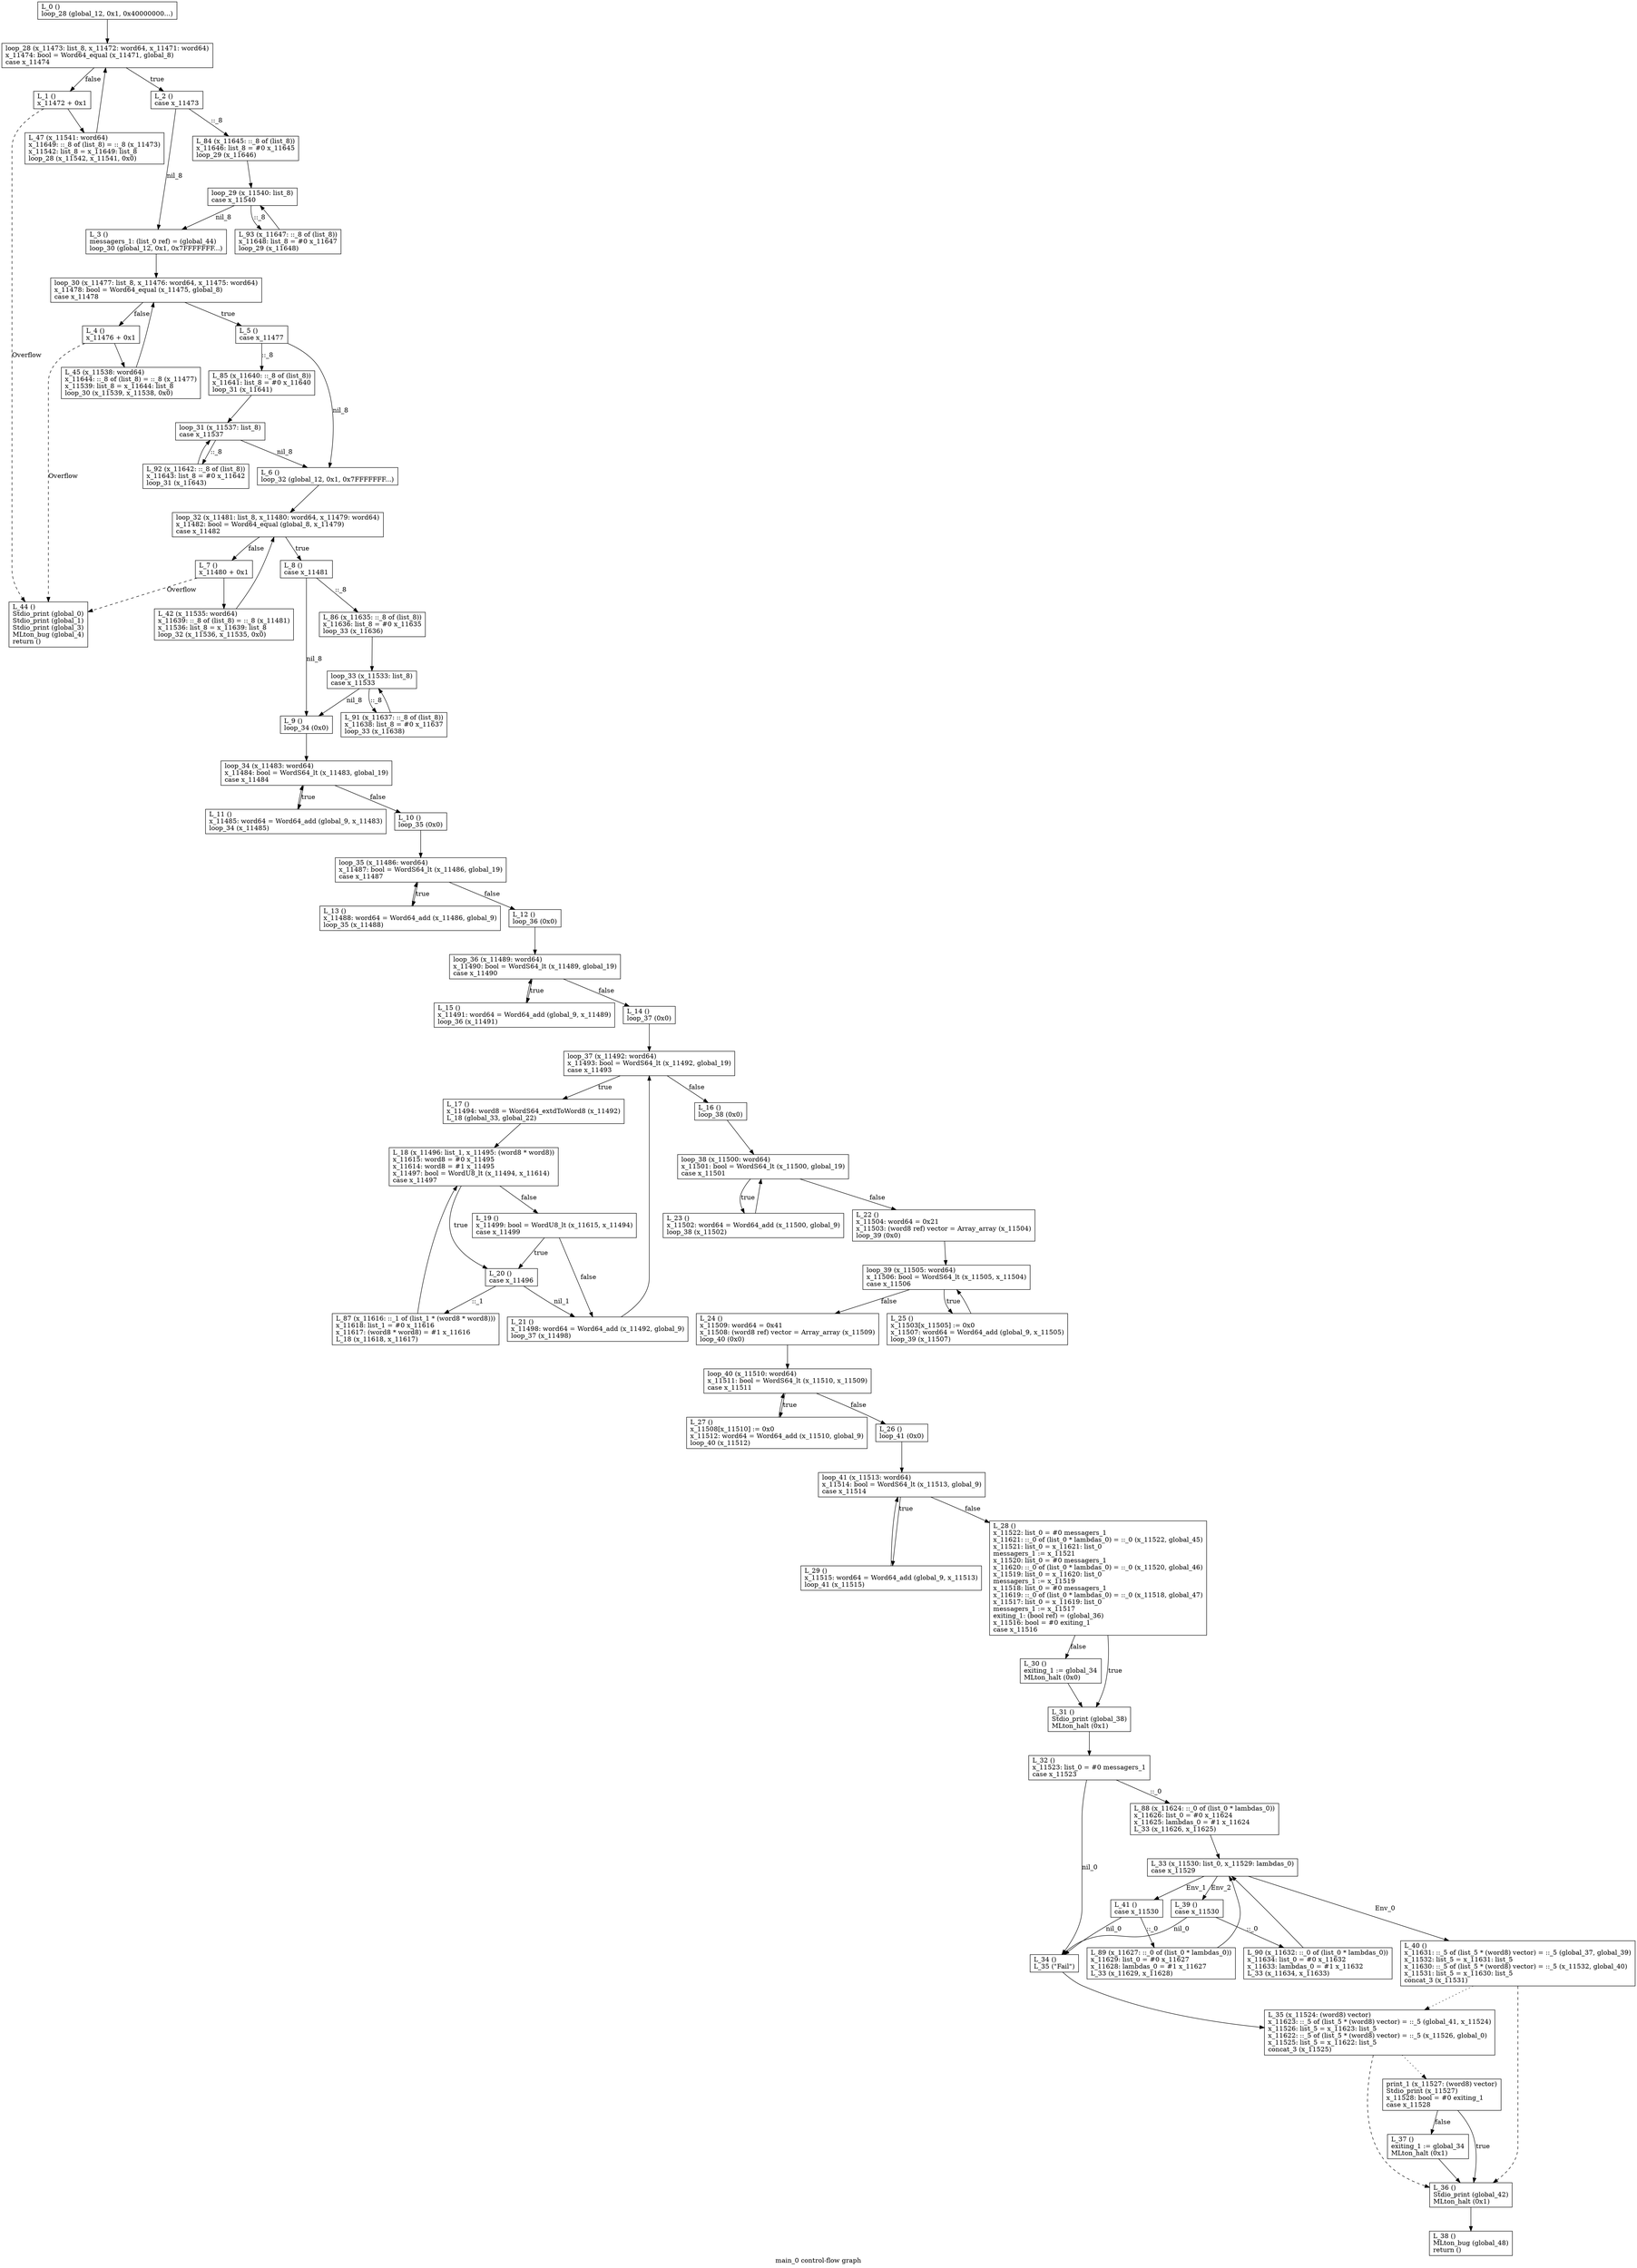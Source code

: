 // MLton gc73dc79-dirty (built Mon May 27 16:34:55 EDT 2013 on Tucker-Portable-Arch)
//   created this file on Thu Jun 13 16:50:06 2013.
// Do not edit this file.
// Flag settings: 
//    align: 8
//    atMLtons: (C-SSE, @MLton, --)
//    chunk: chunk per function
//    closureConvertGlobalize: true
//    closureConvertShrink: true
//    codegen: amd64
//    contifyIntoMain: false
//    debug: false
//    defaultChar: char8
//    defaultWideChar: widechar32
//    defaultInt: int32
//    defaultReal: real64
//    defaultWord: word32
//    diag passes: []
//    drop passes: []
//    elaborate allowConstant (default): false
//    elaborate allowConstant (enabled): true
//    elaborate allowFFI (default): true
//    elaborate allowFFI (enabled): true
//    elaborate allowPrim (default): false
//    elaborate allowPrim (enabled): true
//    elaborate allowOverload (default): false
//    elaborate allowOverload (enabled): true
//    elaborate allowRebindEquals (default): false
//    elaborate allowRebindEquals (enabled): true
//    elaborate deadCode (default): false
//    elaborate deadCode (enabled): true
//    elaborate forceUsed (default): false
//    elaborate forceUsed (enabled): true
//    elaborate ffiStr (default): 
//    elaborate ffiStr (enabled): true
//    elaborate nonexhaustiveExnMatch (default): default
//    elaborate nonexhaustiveExnMatch (enabled): true
//    elaborate nonexhaustiveMatch (default): warn
//    elaborate nonexhaustiveMatch (enabled): true
//    elaborate redundantMatch (default): warn
//    elaborate redundantMatch (enabled): true
//    elaborate resolveScope (default): strdec
//    elaborate resolveScope (enabled): true
//    elaborate sequenceNonUnit (default): ignore
//    elaborate sequenceNonUnit (enabled): true
//    elaborate warnUnused (default): false
//    elaborate warnUnused (enabled): true
//    elaborate only: false
//    emit main: true
//    export header: None
//    exn history: false
//    generated output format: executable
//    gc check: Limit
//    indentation: 3
//    inlineIntoMain: true
//    inlineLeafA: {loops = true, repeat = true, size = Some 20}
//    inlineLeafB: {loops = true, repeat = true, size = Some 40}
//    inlineNonRec: {small = 60, product = 320}
//    input file: C-SSE.ssa2.main_0.cfg.dot
//    keep CoreML: false
//    keep def use: true
//    keep dot: true
//    keep Machine: true
//    keep passes: []
//    keep RSSA: true
//    keep SSA: true
//    keep SSA2: true
//    keep SXML: true
//    keep XML: true
//    extra_: false
//    lib dir: /home/tucker/usr/lib/mlton
//    lib target dir: /home/tucker/usr/lib/mlton/targets/self
//    loop passes: 1
//    mark cards: true
//    max function size: 10000
//    mlb path vars: [{var = MLTON_ROOT, path = $(LIB_MLTON_DIR)/sml}, {var = SML_LIB, path = $(LIB_MLTON_DIR)/sml}]
//    native commented: 0
//    native live stack: false
//    native optimize: 1
//    native move hoist: true
//    native copy prop: true
//    native copy prop cutoff: 1000
//    native cutoff: 100
//    native live transfer: 8
//    native shuffle: true
//    native ieee fp: false
//    native split: Some 20000
//    optimizationPasses: [<ssa2::default>, <ssa::default>, <sxml::default>, <xml::default>]
//    polyvariance: Some {hofo = true, rounds = 2, small = 30, product = 300}
//    prefer abs paths: false
//    prof passes: []
//    profile: None
//    profile branch: false
//    profile C: []
//    profile IL: ProfileSource
//    profile include/exclude: [(Seq [Star [.], Or [Seq [Seq [[$], [(], [S], [M], [L], [_], [L], [I], [B], [)]]]], Star [.]], false)]
//    profile raise: false
//    profile stack: false
//    profile val: false
//    show basis: Some C-SSE.basis
//    show def-use: Some C-SSE.def_use
//    show types: true
//    target: self
//    target arch: AMD64
//    target OS: Linux
//    type check: false
//    verbosity: Silent
//    warn unrecognized annotation: true
//    warn deprecated features: true
//    zone cut depth: 100
digraph "main_0 control-flow graph" {
label = "main_0 control-flow graph"; { rank  = "min"; n0 }
n1 [fontcolor = "Black", shape = "box", label = "L_47 (x_11541: word64)\lx_11649: ::_8 of (list_8) = ::_8 (x_11473)\lx_11542: list_8 = x_11649: list_8\lloop_28 (x_11542, x_11541, 0x0)\l"]
n1 -> n2 [label = "\n", style = "solid"]
n3 [fontcolor = "Black", shape = "box", label = "L_93 (x_11647: ::_8 of (list_8))\lx_11648: list_8 = #0 x_11647\lloop_29 (x_11648)\l"]
n3 -> n4 [label = "\n", style = "solid"]
n4 [fontcolor = "Black", shape = "box", label = "loop_29 (x_11540: list_8)\lcase x_11540\l"]
n4 -> n3 [label = "::_8\n", style = "solid"]
n4 -> n5 [label = "nil_8\n", style = "solid"]
n6 [fontcolor = "Black", shape = "box", label = "L_45 (x_11538: word64)\lx_11644: ::_8 of (list_8) = ::_8 (x_11477)\lx_11539: list_8 = x_11644: list_8\lloop_30 (x_11539, x_11538, 0x0)\l"]
n6 -> n7 [label = "\n", style = "solid"]
n8 [fontcolor = "Black", shape = "box", label = "L_92 (x_11642: ::_8 of (list_8))\lx_11643: list_8 = #0 x_11642\lloop_31 (x_11643)\l"]
n8 -> n9 [label = "\n", style = "solid"]
n9 [fontcolor = "Black", shape = "box", label = "loop_31 (x_11537: list_8)\lcase x_11537\l"]
n9 -> n8 [label = "::_8\n", style = "solid"]
n9 -> n10 [label = "nil_8\n", style = "solid"]
n11 [fontcolor = "Black", shape = "box", label = "L_44 ()\lStdio_print (global_0)\lStdio_print (global_1)\lStdio_print (global_3)\lMLton_bug (global_4)\lreturn ()\l"]
n12 [fontcolor = "Black", shape = "box", label = "L_42 (x_11535: word64)\lx_11639: ::_8 of (list_8) = ::_8 (x_11481)\lx_11536: list_8 = x_11639: list_8\lloop_32 (x_11536, x_11535, 0x0)\l"]
n12 -> n13 [label = "\n", style = "solid"]
n14 [fontcolor = "Black", shape = "box", label = "L_91 (x_11637: ::_8 of (list_8))\lx_11638: list_8 = #0 x_11637\lloop_33 (x_11638)\l"]
n14 -> n15 [label = "\n", style = "solid"]
n15 [fontcolor = "Black", shape = "box", label = "loop_33 (x_11533: list_8)\lcase x_11533\l"]
n15 -> n14 [label = "::_8\n", style = "solid"]
n15 -> n16 [label = "nil_8\n", style = "solid"]
n17 [fontcolor = "Black", shape = "box", label = "L_90 (x_11632: ::_0 of (list_0 * lambdas_0))\lx_11634: list_0 = #0 x_11632\lx_11633: lambdas_0 = #1 x_11632\lL_33 (x_11634, x_11633)\l"]
n17 -> n18 [label = "\n", style = "solid"]
n19 [fontcolor = "Black", shape = "box", label = "L_89 (x_11627: ::_0 of (list_0 * lambdas_0))\lx_11629: list_0 = #0 x_11627\lx_11628: lambdas_0 = #1 x_11627\lL_33 (x_11629, x_11628)\l"]
n19 -> n18 [label = "\n", style = "solid"]
n20 [fontcolor = "Black", shape = "box", label = "L_39 ()\lcase x_11530\l"]
n20 -> n17 [label = "::_0\n", style = "solid"]
n20 -> n21 [label = "nil_0\n", style = "solid"]
n22 [fontcolor = "Black", shape = "box", label = "L_40 ()\lx_11631: ::_5 of (list_5 * (word8) vector) = ::_5 (global_37, global_39)\lx_11532: list_5 = x_11631: list_5\lx_11630: ::_5 of (list_5 * (word8) vector) = ::_5 (x_11532, global_40)\lx_11531: list_5 = x_11630: list_5\lconcat_3 (x_11531)\l"]
n22 -> n23 [label = "\n", style = "dashed"]
n22 -> n24 [label = "\n", style = "dotted"]
n25 [fontcolor = "Black", shape = "box", label = "L_41 ()\lcase x_11530\l"]
n25 -> n19 [label = "::_0\n", style = "solid"]
n25 -> n21 [label = "nil_0\n", style = "solid"]
n18 [fontcolor = "Black", shape = "box", label = "L_33 (x_11530: list_0, x_11529: lambdas_0)\lcase x_11529\l"]
n18 -> n20 [label = "Env_2\n", style = "solid"]
n18 -> n22 [label = "Env_0\n", style = "solid"]
n18 -> n25 [label = "Env_1\n", style = "solid"]
n26 [fontcolor = "Black", shape = "box", label = "L_38 ()\lMLton_bug (global_48)\lreturn ()\l"]
n27 [fontcolor = "Black", shape = "box", label = "L_37 ()\lexiting_1 := global_34\lMLton_halt (0x1)\l"]
n27 -> n23 [label = "\n", style = "solid"]
n23 [fontcolor = "Black", shape = "box", label = "L_36 ()\lStdio_print (global_42)\lMLton_halt (0x1)\l"]
n23 -> n26 [label = "\n", style = "solid"]
n28 [fontcolor = "Black", shape = "box", label = "print_1 (x_11527: (word8) vector)\lStdio_print (x_11527)\lx_11528: bool = #0 exiting_1\lcase x_11528\l"]
n28 -> n27 [label = "false\n", style = "solid"]
n28 -> n23 [label = "true\n", style = "solid"]
n24 [fontcolor = "Black", shape = "box", label = "L_35 (x_11524: (word8) vector)\lx_11623: ::_5 of (list_5 * (word8) vector) = ::_5 (global_41, x_11524)\lx_11526: list_5 = x_11623: list_5\lx_11622: ::_5 of (list_5 * (word8) vector) = ::_5 (x_11526, global_0)\lx_11525: list_5 = x_11622: list_5\lconcat_3 (x_11525)\l"]
n24 -> n23 [label = "\n", style = "dashed"]
n24 -> n28 [label = "\n", style = "dotted"]
n29 [fontcolor = "Black", shape = "box", label = "L_88 (x_11624: ::_0 of (list_0 * lambdas_0))\lx_11626: list_0 = #0 x_11624\lx_11625: lambdas_0 = #1 x_11624\lL_33 (x_11626, x_11625)\l"]
n29 -> n18 [label = "\n", style = "solid"]
n21 [fontcolor = "Black", shape = "box", label = "L_34 ()\lL_35 (\"Fail\")\l"]
n21 -> n24 [label = "\n", style = "solid"]
n30 [fontcolor = "Black", shape = "box", label = "L_32 ()\lx_11523: list_0 = #0 messagers_1\lcase x_11523\l"]
n30 -> n29 [label = "::_0\n", style = "solid"]
n30 -> n21 [label = "nil_0\n", style = "solid"]
n31 [fontcolor = "Black", shape = "box", label = "L_30 ()\lexiting_1 := global_34\lMLton_halt (0x0)\l"]
n31 -> n32 [label = "\n", style = "solid"]
n32 [fontcolor = "Black", shape = "box", label = "L_31 ()\lStdio_print (global_38)\lMLton_halt (0x1)\l"]
n32 -> n30 [label = "\n", style = "solid"]
n33 [fontcolor = "Black", shape = "box", label = "L_28 ()\lx_11522: list_0 = #0 messagers_1\lx_11621: ::_0 of (list_0 * lambdas_0) = ::_0 (x_11522, global_45)\lx_11521: list_0 = x_11621: list_0\lmessagers_1 := x_11521\lx_11520: list_0 = #0 messagers_1\lx_11620: ::_0 of (list_0 * lambdas_0) = ::_0 (x_11520, global_46)\lx_11519: list_0 = x_11620: list_0\lmessagers_1 := x_11519\lx_11518: list_0 = #0 messagers_1\lx_11619: ::_0 of (list_0 * lambdas_0) = ::_0 (x_11518, global_47)\lx_11517: list_0 = x_11619: list_0\lmessagers_1 := x_11517\lexiting_1: (bool ref) = (global_36)\lx_11516: bool = #0 exiting_1\lcase x_11516\l"]
n33 -> n31 [label = "false\n", style = "solid"]
n33 -> n32 [label = "true\n", style = "solid"]
n34 [fontcolor = "Black", shape = "box", label = "L_29 ()\lx_11515: word64 = Word64_add (global_9, x_11513)\lloop_41 (x_11515)\l"]
n34 -> n35 [label = "\n", style = "solid"]
n35 [fontcolor = "Black", shape = "box", label = "loop_41 (x_11513: word64)\lx_11514: bool = WordS64_lt (x_11513, global_9)\lcase x_11514\l"]
n35 -> n33 [label = "false\n", style = "solid"]
n35 -> n34 [label = "true\n", style = "solid"]
n36 [fontcolor = "Black", shape = "box", label = "L_26 ()\lloop_41 (0x0)\l"]
n36 -> n35 [label = "\n", style = "solid"]
n37 [fontcolor = "Black", shape = "box", label = "L_27 ()\lx_11508[x_11510] := 0x0\lx_11512: word64 = Word64_add (x_11510, global_9)\lloop_40 (x_11512)\l"]
n37 -> n38 [label = "\n", style = "solid"]
n38 [fontcolor = "Black", shape = "box", label = "loop_40 (x_11510: word64)\lx_11511: bool = WordS64_lt (x_11510, x_11509)\lcase x_11511\l"]
n38 -> n36 [label = "false\n", style = "solid"]
n38 -> n37 [label = "true\n", style = "solid"]
n39 [fontcolor = "Black", shape = "box", label = "L_24 ()\lx_11509: word64 = 0x41\lx_11508: (word8 ref) vector = Array_array (x_11509)\lloop_40 (0x0)\l"]
n39 -> n38 [label = "\n", style = "solid"]
n40 [fontcolor = "Black", shape = "box", label = "L_25 ()\lx_11503[x_11505] := 0x0\lx_11507: word64 = Word64_add (global_9, x_11505)\lloop_39 (x_11507)\l"]
n40 -> n41 [label = "\n", style = "solid"]
n41 [fontcolor = "Black", shape = "box", label = "loop_39 (x_11505: word64)\lx_11506: bool = WordS64_lt (x_11505, x_11504)\lcase x_11506\l"]
n41 -> n39 [label = "false\n", style = "solid"]
n41 -> n40 [label = "true\n", style = "solid"]
n42 [fontcolor = "Black", shape = "box", label = "L_22 ()\lx_11504: word64 = 0x21\lx_11503: (word8 ref) vector = Array_array (x_11504)\lloop_39 (0x0)\l"]
n42 -> n41 [label = "\n", style = "solid"]
n43 [fontcolor = "Black", shape = "box", label = "L_23 ()\lx_11502: word64 = Word64_add (x_11500, global_9)\lloop_38 (x_11502)\l"]
n43 -> n44 [label = "\n", style = "solid"]
n44 [fontcolor = "Black", shape = "box", label = "loop_38 (x_11500: word64)\lx_11501: bool = WordS64_lt (x_11500, global_19)\lcase x_11501\l"]
n44 -> n42 [label = "false\n", style = "solid"]
n44 -> n43 [label = "true\n", style = "solid"]
n45 [fontcolor = "Black", shape = "box", label = "L_87 (x_11616: ::_1 of (list_1 * (word8 * word8)))\lx_11618: list_1 = #0 x_11616\lx_11617: (word8 * word8) = #1 x_11616\lL_18 (x_11618, x_11617)\l"]
n45 -> n46 [label = "\n", style = "solid"]
n47 [fontcolor = "Black", shape = "box", label = "L_21 ()\lx_11498: word64 = Word64_add (x_11492, global_9)\lloop_37 (x_11498)\l"]
n47 -> n48 [label = "\n", style = "solid"]
n49 [fontcolor = "Black", shape = "box", label = "L_19 ()\lx_11499: bool = WordU8_lt (x_11615, x_11494)\lcase x_11499\l"]
n49 -> n47 [label = "false\n", style = "solid"]
n49 -> n50 [label = "true\n", style = "solid"]
n50 [fontcolor = "Black", shape = "box", label = "L_20 ()\lcase x_11496\l"]
n50 -> n45 [label = "::_1\n", style = "solid"]
n50 -> n47 [label = "nil_1\n", style = "solid"]
n46 [fontcolor = "Black", shape = "box", label = "L_18 (x_11496: list_1, x_11495: (word8 * word8))\lx_11615: word8 = #0 x_11495\lx_11614: word8 = #1 x_11495\lx_11497: bool = WordU8_lt (x_11494, x_11614)\lcase x_11497\l"]
n46 -> n49 [label = "false\n", style = "solid"]
n46 -> n50 [label = "true\n", style = "solid"]
n51 [fontcolor = "Black", shape = "box", label = "L_16 ()\lloop_38 (0x0)\l"]
n51 -> n44 [label = "\n", style = "solid"]
n52 [fontcolor = "Black", shape = "box", label = "L_17 ()\lx_11494: word8 = WordS64_extdToWord8 (x_11492)\lL_18 (global_33, global_22)\l"]
n52 -> n46 [label = "\n", style = "solid"]
n48 [fontcolor = "Black", shape = "box", label = "loop_37 (x_11492: word64)\lx_11493: bool = WordS64_lt (x_11492, global_19)\lcase x_11493\l"]
n48 -> n51 [label = "false\n", style = "solid"]
n48 -> n52 [label = "true\n", style = "solid"]
n53 [fontcolor = "Black", shape = "box", label = "L_14 ()\lloop_37 (0x0)\l"]
n53 -> n48 [label = "\n", style = "solid"]
n54 [fontcolor = "Black", shape = "box", label = "L_15 ()\lx_11491: word64 = Word64_add (global_9, x_11489)\lloop_36 (x_11491)\l"]
n54 -> n55 [label = "\n", style = "solid"]
n55 [fontcolor = "Black", shape = "box", label = "loop_36 (x_11489: word64)\lx_11490: bool = WordS64_lt (x_11489, global_19)\lcase x_11490\l"]
n55 -> n53 [label = "false\n", style = "solid"]
n55 -> n54 [label = "true\n", style = "solid"]
n56 [fontcolor = "Black", shape = "box", label = "L_12 ()\lloop_36 (0x0)\l"]
n56 -> n55 [label = "\n", style = "solid"]
n57 [fontcolor = "Black", shape = "box", label = "L_13 ()\lx_11488: word64 = Word64_add (x_11486, global_9)\lloop_35 (x_11488)\l"]
n57 -> n58 [label = "\n", style = "solid"]
n58 [fontcolor = "Black", shape = "box", label = "loop_35 (x_11486: word64)\lx_11487: bool = WordS64_lt (x_11486, global_19)\lcase x_11487\l"]
n58 -> n56 [label = "false\n", style = "solid"]
n58 -> n57 [label = "true\n", style = "solid"]
n59 [fontcolor = "Black", shape = "box", label = "L_10 ()\lloop_35 (0x0)\l"]
n59 -> n58 [label = "\n", style = "solid"]
n60 [fontcolor = "Black", shape = "box", label = "L_11 ()\lx_11485: word64 = Word64_add (global_9, x_11483)\lloop_34 (x_11485)\l"]
n60 -> n61 [label = "\n", style = "solid"]
n61 [fontcolor = "Black", shape = "box", label = "loop_34 (x_11483: word64)\lx_11484: bool = WordS64_lt (x_11483, global_19)\lcase x_11484\l"]
n61 -> n59 [label = "false\n", style = "solid"]
n61 -> n60 [label = "true\n", style = "solid"]
n62 [fontcolor = "Black", shape = "box", label = "L_86 (x_11635: ::_8 of (list_8))\lx_11636: list_8 = #0 x_11635\lloop_33 (x_11636)\l"]
n62 -> n15 [label = "\n", style = "solid"]
n16 [fontcolor = "Black", shape = "box", label = "L_9 ()\lloop_34 (0x0)\l"]
n16 -> n61 [label = "\n", style = "solid"]
n63 [fontcolor = "Black", shape = "box", label = "L_7 ()\lx_11480 + 0x1\l"]
n63 -> n11 [label = "Overflow\n", style = "dashed"]
n63 -> n12 [label = "\n", style = "solid"]
n64 [fontcolor = "Black", shape = "box", label = "L_8 ()\lcase x_11481\l"]
n64 -> n62 [label = "::_8\n", style = "solid"]
n64 -> n16 [label = "nil_8\n", style = "solid"]
n13 [fontcolor = "Black", shape = "box", label = "loop_32 (x_11481: list_8, x_11480: word64, x_11479: word64)\lx_11482: bool = Word64_equal (global_8, x_11479)\lcase x_11482\l"]
n13 -> n63 [label = "false\n", style = "solid"]
n13 -> n64 [label = "true\n", style = "solid"]
n65 [fontcolor = "Black", shape = "box", label = "L_85 (x_11640: ::_8 of (list_8))\lx_11641: list_8 = #0 x_11640\lloop_31 (x_11641)\l"]
n65 -> n9 [label = "\n", style = "solid"]
n10 [fontcolor = "Black", shape = "box", label = "L_6 ()\lloop_32 (global_12, 0x1, 0x7FFFFFFF...)\l"]
n10 -> n13 [label = "\n", style = "solid"]
n66 [fontcolor = "Black", shape = "box", label = "L_4 ()\lx_11476 + 0x1\l"]
n66 -> n11 [label = "Overflow\n", style = "dashed"]
n66 -> n6 [label = "\n", style = "solid"]
n67 [fontcolor = "Black", shape = "box", label = "L_5 ()\lcase x_11477\l"]
n67 -> n65 [label = "::_8\n", style = "solid"]
n67 -> n10 [label = "nil_8\n", style = "solid"]
n7 [fontcolor = "Black", shape = "box", label = "loop_30 (x_11477: list_8, x_11476: word64, x_11475: word64)\lx_11478: bool = Word64_equal (x_11475, global_8)\lcase x_11478\l"]
n7 -> n66 [label = "false\n", style = "solid"]
n7 -> n67 [label = "true\n", style = "solid"]
n68 [fontcolor = "Black", shape = "box", label = "L_84 (x_11645: ::_8 of (list_8))\lx_11646: list_8 = #0 x_11645\lloop_29 (x_11646)\l"]
n68 -> n4 [label = "\n", style = "solid"]
n5 [fontcolor = "Black", shape = "box", label = "L_3 ()\lmessagers_1: (list_0 ref) = (global_44)\lloop_30 (global_12, 0x1, 0x7FFFFFFF...)\l"]
n5 -> n7 [label = "\n", style = "solid"]
n69 [fontcolor = "Black", shape = "box", label = "L_1 ()\lx_11472 + 0x1\l"]
n69 -> n11 [label = "Overflow\n", style = "dashed"]
n69 -> n1 [label = "\n", style = "solid"]
n70 [fontcolor = "Black", shape = "box", label = "L_2 ()\lcase x_11473\l"]
n70 -> n68 [label = "::_8\n", style = "solid"]
n70 -> n5 [label = "nil_8\n", style = "solid"]
n2 [fontcolor = "Black", shape = "box", label = "loop_28 (x_11473: list_8, x_11472: word64, x_11471: word64)\lx_11474: bool = Word64_equal (x_11471, global_8)\lcase x_11474\l"]
n2 -> n69 [label = "false\n", style = "solid"]
n2 -> n70 [label = "true\n", style = "solid"]
n0 [fontcolor = "Black", shape = "box", label = "L_0 ()\lloop_28 (global_12, 0x1, 0x40000000...)\l"]
n0 -> n2 [label = "\n", style = "solid"]
}
